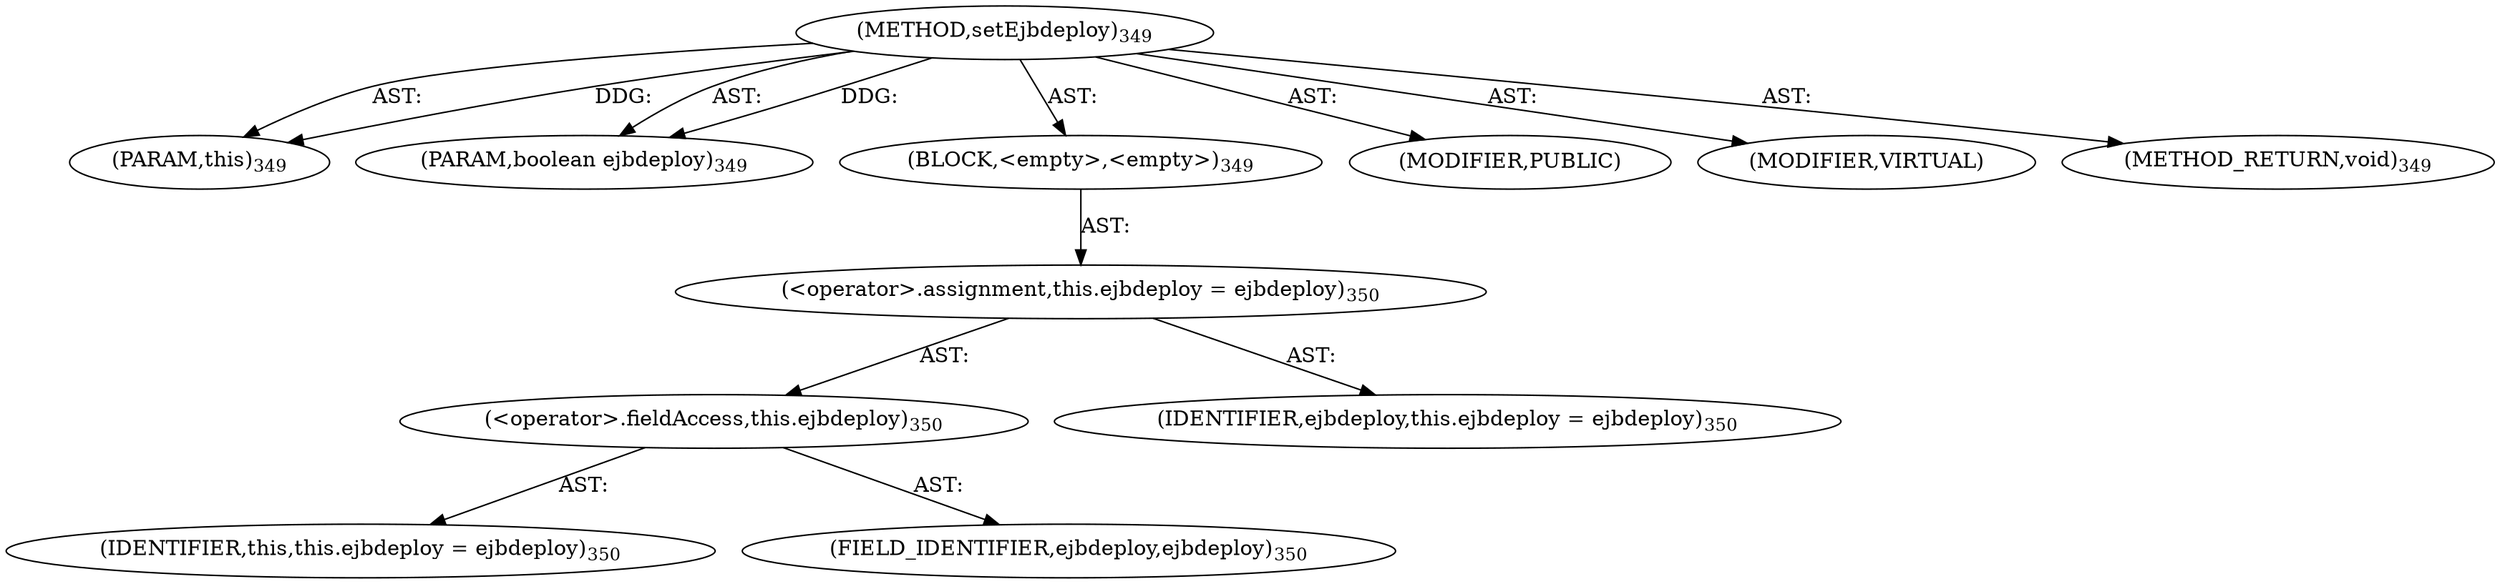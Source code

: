 digraph "setEjbdeploy" {  
"111669149714" [label = <(METHOD,setEjbdeploy)<SUB>349</SUB>> ]
"115964117007" [label = <(PARAM,this)<SUB>349</SUB>> ]
"115964117042" [label = <(PARAM,boolean ejbdeploy)<SUB>349</SUB>> ]
"25769803795" [label = <(BLOCK,&lt;empty&gt;,&lt;empty&gt;)<SUB>349</SUB>> ]
"30064771117" [label = <(&lt;operator&gt;.assignment,this.ejbdeploy = ejbdeploy)<SUB>350</SUB>> ]
"30064771118" [label = <(&lt;operator&gt;.fieldAccess,this.ejbdeploy)<SUB>350</SUB>> ]
"68719476751" [label = <(IDENTIFIER,this,this.ejbdeploy = ejbdeploy)<SUB>350</SUB>> ]
"55834574867" [label = <(FIELD_IDENTIFIER,ejbdeploy,ejbdeploy)<SUB>350</SUB>> ]
"68719476821" [label = <(IDENTIFIER,ejbdeploy,this.ejbdeploy = ejbdeploy)<SUB>350</SUB>> ]
"133143986247" [label = <(MODIFIER,PUBLIC)> ]
"133143986248" [label = <(MODIFIER,VIRTUAL)> ]
"128849018898" [label = <(METHOD_RETURN,void)<SUB>349</SUB>> ]
  "111669149714" -> "115964117007"  [ label = "AST: "] 
  "111669149714" -> "115964117042"  [ label = "AST: "] 
  "111669149714" -> "25769803795"  [ label = "AST: "] 
  "111669149714" -> "133143986247"  [ label = "AST: "] 
  "111669149714" -> "133143986248"  [ label = "AST: "] 
  "111669149714" -> "128849018898"  [ label = "AST: "] 
  "25769803795" -> "30064771117"  [ label = "AST: "] 
  "30064771117" -> "30064771118"  [ label = "AST: "] 
  "30064771117" -> "68719476821"  [ label = "AST: "] 
  "30064771118" -> "68719476751"  [ label = "AST: "] 
  "30064771118" -> "55834574867"  [ label = "AST: "] 
  "111669149714" -> "115964117007"  [ label = "DDG: "] 
  "111669149714" -> "115964117042"  [ label = "DDG: "] 
}
